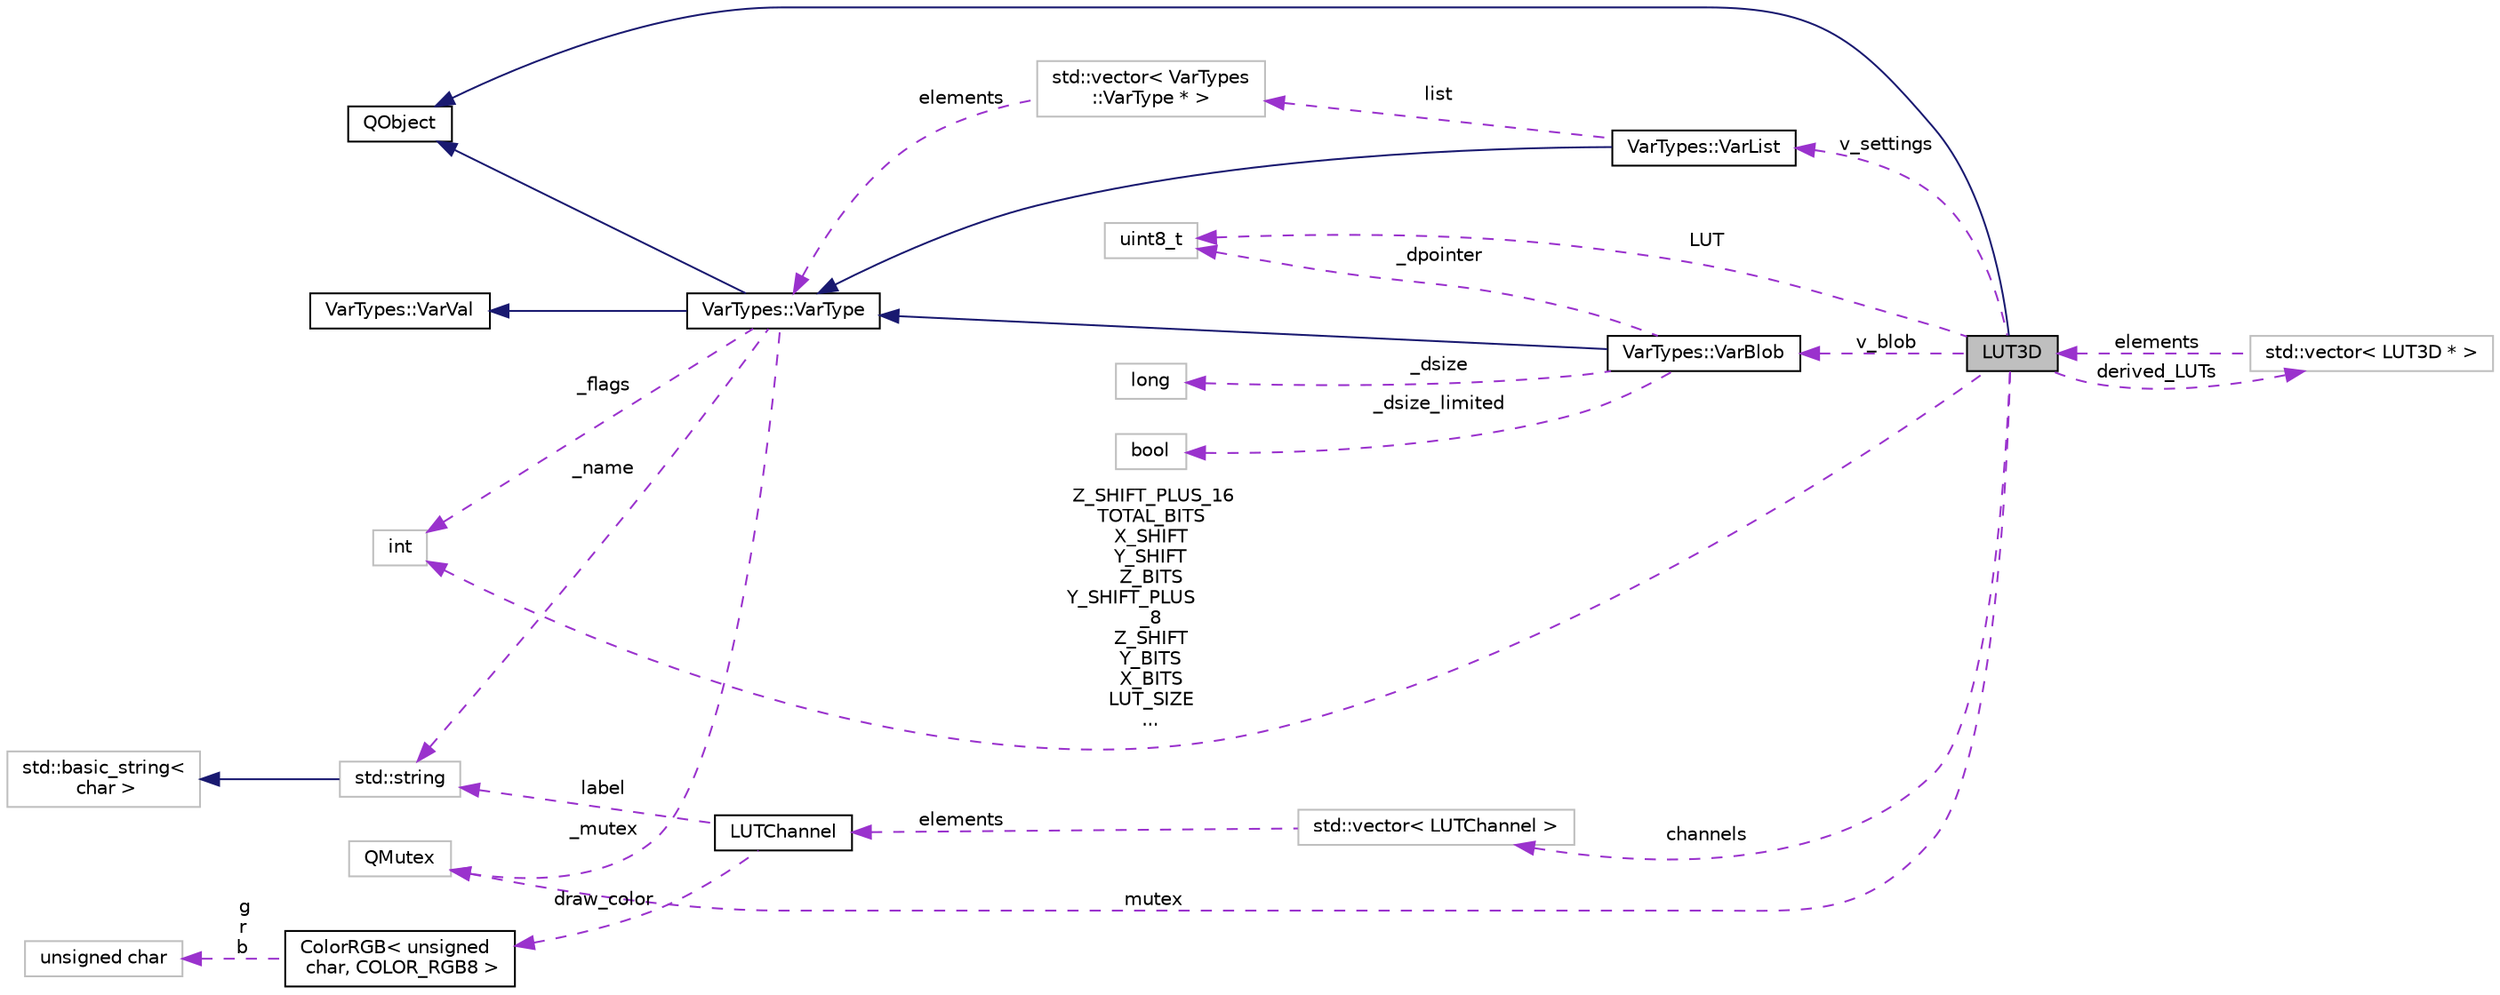 digraph "LUT3D"
{
 // INTERACTIVE_SVG=YES
  edge [fontname="Helvetica",fontsize="10",labelfontname="Helvetica",labelfontsize="10"];
  node [fontname="Helvetica",fontsize="10",shape=record];
  rankdir="LR";
  Node1 [label="LUT3D",height=0.2,width=0.4,color="black", fillcolor="grey75", style="filled", fontcolor="black"];
  Node2 -> Node1 [dir="back",color="midnightblue",fontsize="10",style="solid",fontname="Helvetica"];
  Node2 [label="QObject",height=0.2,width=0.4,color="black", fillcolor="white", style="filled",URL="$dc/d4f/class_q_object.html"];
  Node3 -> Node1 [dir="back",color="darkorchid3",fontsize="10",style="dashed",label=" v_settings" ,fontname="Helvetica"];
  Node3 [label="VarTypes::VarList",height=0.2,width=0.4,color="black", fillcolor="white", style="filled",URL="$d1/d74/class_var_types_1_1_var_list.html",tooltip="This is the list type of the VarTypes system. "];
  Node4 -> Node3 [dir="back",color="midnightblue",fontsize="10",style="solid",fontname="Helvetica"];
  Node4 [label="VarTypes::VarType",height=0.2,width=0.4,color="black", fillcolor="white", style="filled",URL="$d4/d59/class_var_types_1_1_var_type.html",tooltip="The base class of the VarTypes system. "];
  Node2 -> Node4 [dir="back",color="midnightblue",fontsize="10",style="solid",fontname="Helvetica"];
  Node5 -> Node4 [dir="back",color="midnightblue",fontsize="10",style="solid",fontname="Helvetica"];
  Node5 [label="VarTypes::VarVal",height=0.2,width=0.4,color="black", fillcolor="white", style="filled",URL="$d6/de8/class_var_types_1_1_var_val.html"];
  Node6 -> Node4 [dir="back",color="darkorchid3",fontsize="10",style="dashed",label=" _flags" ,fontname="Helvetica"];
  Node6 [label="int",height=0.2,width=0.4,color="grey75", fillcolor="white", style="filled"];
  Node7 -> Node4 [dir="back",color="darkorchid3",fontsize="10",style="dashed",label=" _name" ,fontname="Helvetica"];
  Node7 [label="std::string",height=0.2,width=0.4,color="grey75", fillcolor="white", style="filled",tooltip="STL class. "];
  Node8 -> Node7 [dir="back",color="midnightblue",fontsize="10",style="solid",fontname="Helvetica"];
  Node8 [label="std::basic_string\<\l char \>",height=0.2,width=0.4,color="grey75", fillcolor="white", style="filled",tooltip="STL class. "];
  Node9 -> Node4 [dir="back",color="darkorchid3",fontsize="10",style="dashed",label=" _mutex" ,fontname="Helvetica"];
  Node9 [label="QMutex",height=0.2,width=0.4,color="grey75", fillcolor="white", style="filled"];
  Node10 -> Node3 [dir="back",color="darkorchid3",fontsize="10",style="dashed",label=" list" ,fontname="Helvetica"];
  Node10 [label="std::vector\< VarTypes\l::VarType * \>",height=0.2,width=0.4,color="grey75", fillcolor="white", style="filled"];
  Node4 -> Node10 [dir="back",color="darkorchid3",fontsize="10",style="dashed",label=" elements" ,fontname="Helvetica"];
  Node11 -> Node1 [dir="back",color="darkorchid3",fontsize="10",style="dashed",label=" derived_LUTs" ,fontname="Helvetica"];
  Node11 [label="std::vector\< LUT3D * \>",height=0.2,width=0.4,color="grey75", fillcolor="white", style="filled"];
  Node1 -> Node11 [dir="back",color="darkorchid3",fontsize="10",style="dashed",label=" elements" ,fontname="Helvetica"];
  Node12 -> Node1 [dir="back",color="darkorchid3",fontsize="10",style="dashed",label=" v_blob" ,fontname="Helvetica"];
  Node12 [label="VarTypes::VarBlob",height=0.2,width=0.4,color="black", fillcolor="white", style="filled",URL="$d3/dac/class_var_types_1_1_var_blob.html",tooltip="A Vartype for storing binary data. "];
  Node4 -> Node12 [dir="back",color="midnightblue",fontsize="10",style="solid",fontname="Helvetica"];
  Node13 -> Node12 [dir="back",color="darkorchid3",fontsize="10",style="dashed",label=" _dsize_limited" ,fontname="Helvetica"];
  Node13 [label="bool",height=0.2,width=0.4,color="grey75", fillcolor="white", style="filled"];
  Node14 -> Node12 [dir="back",color="darkorchid3",fontsize="10",style="dashed",label=" _dpointer" ,fontname="Helvetica"];
  Node14 [label="uint8_t",height=0.2,width=0.4,color="grey75", fillcolor="white", style="filled"];
  Node15 -> Node12 [dir="back",color="darkorchid3",fontsize="10",style="dashed",label=" _dsize" ,fontname="Helvetica"];
  Node15 [label="long",height=0.2,width=0.4,color="grey75", fillcolor="white", style="filled"];
  Node6 -> Node1 [dir="back",color="darkorchid3",fontsize="10",style="dashed",label=" Z_SHIFT_PLUS_16\nTOTAL_BITS\nX_SHIFT\nY_SHIFT\nZ_BITS\nY_SHIFT_PLUS\l_8\nZ_SHIFT\nY_BITS\nX_BITS\nLUT_SIZE\n..." ,fontname="Helvetica"];
  Node14 -> Node1 [dir="back",color="darkorchid3",fontsize="10",style="dashed",label=" LUT" ,fontname="Helvetica"];
  Node9 -> Node1 [dir="back",color="darkorchid3",fontsize="10",style="dashed",label=" mutex" ,fontname="Helvetica"];
  Node16 -> Node1 [dir="back",color="darkorchid3",fontsize="10",style="dashed",label=" channels" ,fontname="Helvetica"];
  Node16 [label="std::vector\< LUTChannel \>",height=0.2,width=0.4,color="grey75", fillcolor="white", style="filled"];
  Node17 -> Node16 [dir="back",color="darkorchid3",fontsize="10",style="dashed",label=" elements" ,fontname="Helvetica"];
  Node17 [label="LUTChannel",height=0.2,width=0.4,color="black", fillcolor="white", style="filled",URL="$d3/d66/class_l_u_t_channel.html",tooltip="A text and color-label for a channel used in the LUT3D class. "];
  Node18 -> Node17 [dir="back",color="darkorchid3",fontsize="10",style="dashed",label=" draw_color" ,fontname="Helvetica"];
  Node18 [label="ColorRGB\< unsigned\l char, COLOR_RGB8 \>",height=0.2,width=0.4,color="black", fillcolor="white", style="filled",URL="$d7/dff/class_color_r_g_b.html"];
  Node19 -> Node18 [dir="back",color="darkorchid3",fontsize="10",style="dashed",label=" g\nr\nb" ,fontname="Helvetica"];
  Node19 [label="unsigned char",height=0.2,width=0.4,color="grey75", fillcolor="white", style="filled"];
  Node7 -> Node17 [dir="back",color="darkorchid3",fontsize="10",style="dashed",label=" label" ,fontname="Helvetica"];
}
